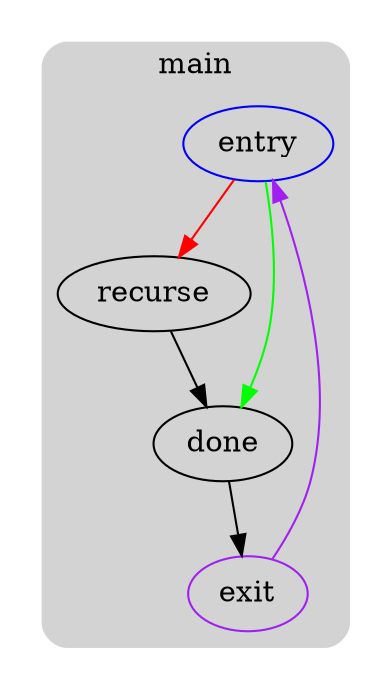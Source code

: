 strict digraph G {
  compound=true
  subgraph cluster_ {
    peripheries=0
    subgraph cluster_0 {
      label="main"
      color=darkgray
      style=rounded
      bgcolor=lightgray
      cluster_0_0[label="entry",shape=oval,color=blue,rank=source]
      cluster_0_1[label="recurse",shape=oval]
      cluster_0_2[label="done",shape=oval]
      cluster_0_exit[label=exit,color=purple,rank=sink]
      cluster_0_0 -> cluster_0_2 [color=green]
      cluster_0_0 -> cluster_0_1 [color=red]
      cluster_0_1 -> cluster_0_2
      cluster_0_2 -> cluster_0_exit [color=black]
    }
    cluster_0_exit -> cluster_0_0 [color=purple]
  }
}
